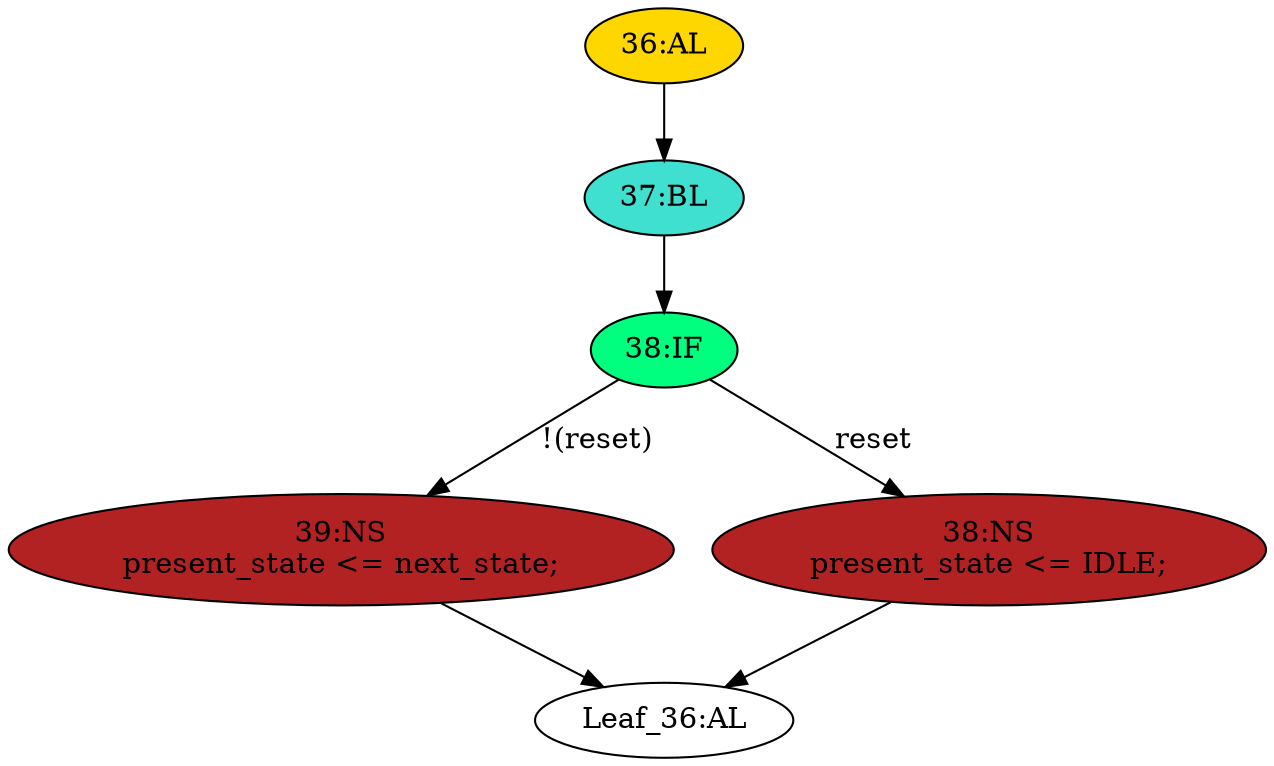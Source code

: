 strict digraph "" {
	node [label="\N"];
	"38:IF"	[ast="<pyverilog.vparser.ast.IfStatement object at 0x7f60891ec510>",
		fillcolor=springgreen,
		label="38:IF",
		statements="[]",
		style=filled,
		typ=IfStatement];
	"39:NS"	[ast="<pyverilog.vparser.ast.NonblockingSubstitution object at 0x7f60891ec590>",
		fillcolor=firebrick,
		label="39:NS
present_state <= next_state;",
		statements="[<pyverilog.vparser.ast.NonblockingSubstitution object at 0x7f60891ec590>]",
		style=filled,
		typ=NonblockingSubstitution];
	"38:IF" -> "39:NS"	[cond="['reset']",
		label="!(reset)",
		lineno=38];
	"38:NS"	[ast="<pyverilog.vparser.ast.NonblockingSubstitution object at 0x7f60891ec790>",
		fillcolor=firebrick,
		label="38:NS
present_state <= IDLE;",
		statements="[<pyverilog.vparser.ast.NonblockingSubstitution object at 0x7f60891ec790>]",
		style=filled,
		typ=NonblockingSubstitution];
	"38:IF" -> "38:NS"	[cond="['reset']",
		label=reset,
		lineno=38];
	"Leaf_36:AL"	[def_var="['present_state']",
		label="Leaf_36:AL"];
	"36:AL"	[ast="<pyverilog.vparser.ast.Always object at 0x7f60891ec150>",
		clk_sens=True,
		fillcolor=gold,
		label="36:AL",
		sens="['clk']",
		statements="[]",
		style=filled,
		typ=Always,
		use_var="['reset', 'next_state']"];
	"37:BL"	[ast="<pyverilog.vparser.ast.Block object at 0x7f60891ec4d0>",
		fillcolor=turquoise,
		label="37:BL",
		statements="[]",
		style=filled,
		typ=Block];
	"36:AL" -> "37:BL"	[cond="[]",
		lineno=None];
	"39:NS" -> "Leaf_36:AL"	[cond="[]",
		lineno=None];
	"38:NS" -> "Leaf_36:AL"	[cond="[]",
		lineno=None];
	"37:BL" -> "38:IF"	[cond="[]",
		lineno=None];
}
